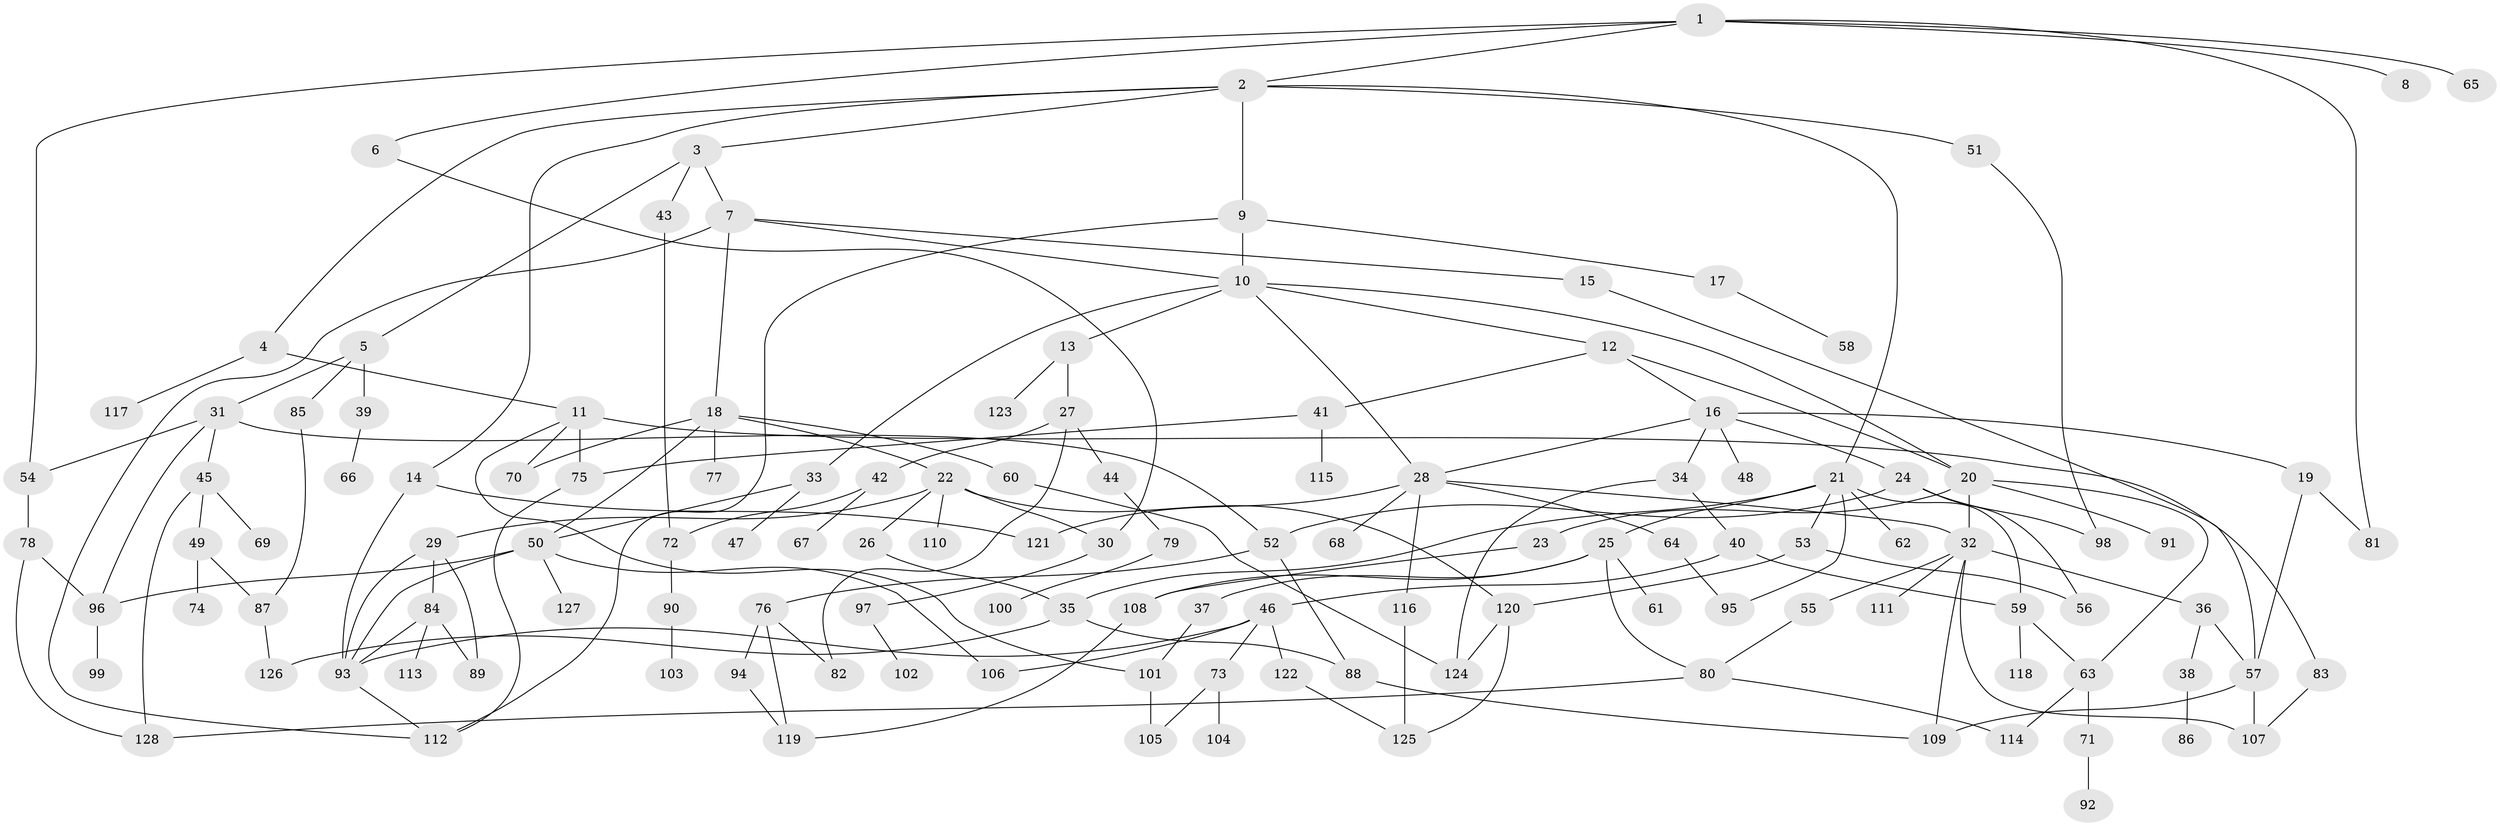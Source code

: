 // Generated by graph-tools (version 1.1) at 2025/01/03/09/25 03:01:04]
// undirected, 128 vertices, 181 edges
graph export_dot {
graph [start="1"]
  node [color=gray90,style=filled];
  1;
  2;
  3;
  4;
  5;
  6;
  7;
  8;
  9;
  10;
  11;
  12;
  13;
  14;
  15;
  16;
  17;
  18;
  19;
  20;
  21;
  22;
  23;
  24;
  25;
  26;
  27;
  28;
  29;
  30;
  31;
  32;
  33;
  34;
  35;
  36;
  37;
  38;
  39;
  40;
  41;
  42;
  43;
  44;
  45;
  46;
  47;
  48;
  49;
  50;
  51;
  52;
  53;
  54;
  55;
  56;
  57;
  58;
  59;
  60;
  61;
  62;
  63;
  64;
  65;
  66;
  67;
  68;
  69;
  70;
  71;
  72;
  73;
  74;
  75;
  76;
  77;
  78;
  79;
  80;
  81;
  82;
  83;
  84;
  85;
  86;
  87;
  88;
  89;
  90;
  91;
  92;
  93;
  94;
  95;
  96;
  97;
  98;
  99;
  100;
  101;
  102;
  103;
  104;
  105;
  106;
  107;
  108;
  109;
  110;
  111;
  112;
  113;
  114;
  115;
  116;
  117;
  118;
  119;
  120;
  121;
  122;
  123;
  124;
  125;
  126;
  127;
  128;
  1 -- 2;
  1 -- 6;
  1 -- 8;
  1 -- 54;
  1 -- 65;
  1 -- 81;
  2 -- 3;
  2 -- 4;
  2 -- 9;
  2 -- 14;
  2 -- 21;
  2 -- 51;
  3 -- 5;
  3 -- 7;
  3 -- 43;
  4 -- 11;
  4 -- 117;
  5 -- 31;
  5 -- 39;
  5 -- 85;
  6 -- 30;
  7 -- 10;
  7 -- 15;
  7 -- 18;
  7 -- 112;
  9 -- 17;
  9 -- 112;
  9 -- 10;
  10 -- 12;
  10 -- 13;
  10 -- 33;
  10 -- 20;
  10 -- 28;
  11 -- 70;
  11 -- 75;
  11 -- 83;
  11 -- 101;
  12 -- 16;
  12 -- 20;
  12 -- 41;
  13 -- 27;
  13 -- 123;
  14 -- 121;
  14 -- 93;
  15 -- 57;
  16 -- 19;
  16 -- 24;
  16 -- 28;
  16 -- 34;
  16 -- 48;
  17 -- 58;
  18 -- 22;
  18 -- 50;
  18 -- 60;
  18 -- 77;
  18 -- 70;
  19 -- 81;
  19 -- 57;
  20 -- 23;
  20 -- 91;
  20 -- 63;
  20 -- 32;
  21 -- 25;
  21 -- 53;
  21 -- 59;
  21 -- 62;
  21 -- 95;
  21 -- 35;
  22 -- 26;
  22 -- 29;
  22 -- 30;
  22 -- 110;
  22 -- 120;
  23 -- 108;
  24 -- 52;
  24 -- 98;
  24 -- 56;
  25 -- 37;
  25 -- 61;
  25 -- 80;
  25 -- 108;
  26 -- 35;
  27 -- 42;
  27 -- 44;
  27 -- 82;
  28 -- 32;
  28 -- 64;
  28 -- 68;
  28 -- 116;
  28 -- 121;
  29 -- 84;
  29 -- 89;
  29 -- 93;
  30 -- 97;
  31 -- 45;
  31 -- 52;
  31 -- 54;
  31 -- 96;
  32 -- 36;
  32 -- 55;
  32 -- 111;
  32 -- 107;
  32 -- 109;
  33 -- 47;
  33 -- 50;
  34 -- 40;
  34 -- 124;
  35 -- 88;
  35 -- 126;
  36 -- 38;
  36 -- 57;
  37 -- 101;
  38 -- 86;
  39 -- 66;
  40 -- 46;
  40 -- 59;
  41 -- 115;
  41 -- 75;
  42 -- 67;
  42 -- 72;
  43 -- 72;
  44 -- 79;
  45 -- 49;
  45 -- 69;
  45 -- 128;
  46 -- 73;
  46 -- 106;
  46 -- 122;
  46 -- 93;
  49 -- 74;
  49 -- 87;
  50 -- 93;
  50 -- 96;
  50 -- 127;
  50 -- 106;
  51 -- 98;
  52 -- 76;
  52 -- 88;
  53 -- 56;
  53 -- 120;
  54 -- 78;
  55 -- 80;
  57 -- 107;
  57 -- 109;
  59 -- 63;
  59 -- 118;
  60 -- 124;
  63 -- 71;
  63 -- 114;
  64 -- 95;
  71 -- 92;
  72 -- 90;
  73 -- 104;
  73 -- 105;
  75 -- 112;
  76 -- 94;
  76 -- 119;
  76 -- 82;
  78 -- 128;
  78 -- 96;
  79 -- 100;
  80 -- 114;
  80 -- 128;
  83 -- 107;
  84 -- 113;
  84 -- 93;
  84 -- 89;
  85 -- 87;
  87 -- 126;
  88 -- 109;
  90 -- 103;
  93 -- 112;
  94 -- 119;
  96 -- 99;
  97 -- 102;
  101 -- 105;
  108 -- 119;
  116 -- 125;
  120 -- 125;
  120 -- 124;
  122 -- 125;
}
